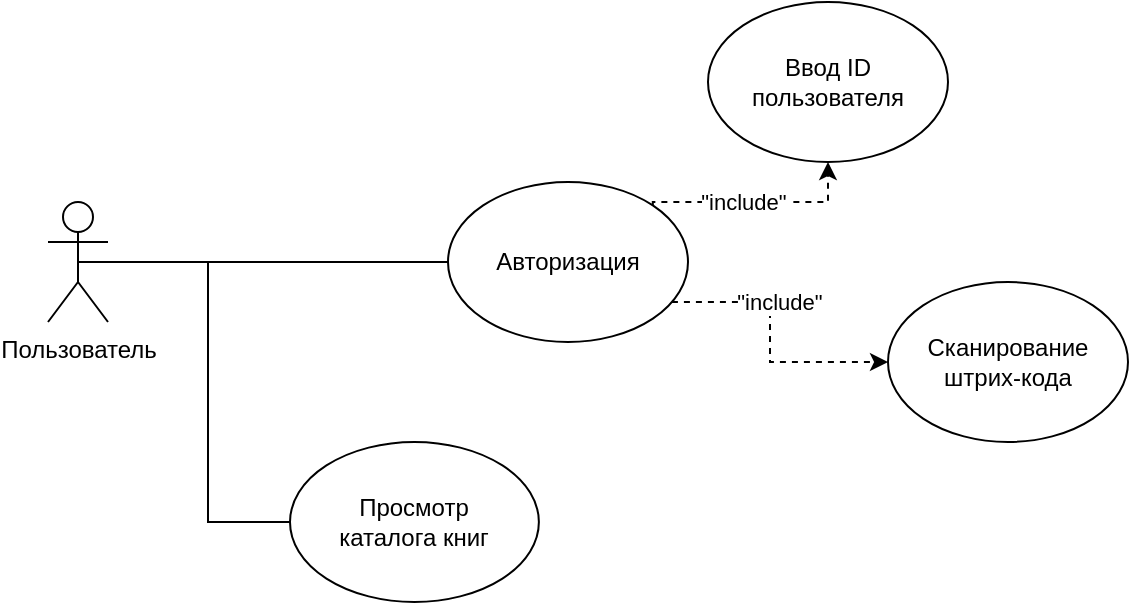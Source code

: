 <mxfile pages="1">
    <diagram id="R2lEEEUBdFMjLlhIrx00" name="Page-1">
        <mxGraphModel dx="874" dy="667" grid="1" gridSize="10" guides="1" tooltips="1" connect="1" arrows="1" fold="1" page="1" pageScale="1" pageWidth="850" pageHeight="1100" math="0" shadow="0">
            <root>
                <mxCell id="0"/>
                <mxCell id="1" parent="0"/>
                <mxCell id="macZc3DusFHGocfkwywF-16" style="edgeStyle=orthogonalEdgeStyle;rounded=0;orthogonalLoop=1;jettySize=auto;html=1;entryX=0;entryY=0.5;entryDx=0;entryDy=0;endArrow=none;endFill=0;exitX=0.5;exitY=0.5;exitDx=0;exitDy=0;exitPerimeter=0;" parent="1" source="macZc3DusFHGocfkwywF-1" target="macZc3DusFHGocfkwywF-11" edge="1">
                    <mxGeometry relative="1" as="geometry">
                        <Array as="points">
                            <mxPoint x="330" y="630"/>
                            <mxPoint x="330" y="630"/>
                        </Array>
                    </mxGeometry>
                </mxCell>
                <mxCell id="macZc3DusFHGocfkwywF-20" style="edgeStyle=orthogonalEdgeStyle;rounded=0;orthogonalLoop=1;jettySize=auto;html=1;entryX=0;entryY=0.5;entryDx=0;entryDy=0;exitX=0.5;exitY=0.5;exitDx=0;exitDy=0;exitPerimeter=0;endArrow=none;endFill=0;" parent="1" source="macZc3DusFHGocfkwywF-1" target="macZc3DusFHGocfkwywF-14" edge="1">
                    <mxGeometry relative="1" as="geometry">
                        <Array as="points">
                            <mxPoint x="260" y="630"/>
                            <mxPoint x="260" y="760"/>
                        </Array>
                    </mxGeometry>
                </mxCell>
                <mxCell id="macZc3DusFHGocfkwywF-1" value="Пользователь" style="shape=umlActor;verticalLabelPosition=bottom;verticalAlign=top;html=1;outlineConnect=0;" parent="1" vertex="1">
                    <mxGeometry x="180" y="600" width="30" height="60" as="geometry"/>
                </mxCell>
                <mxCell id="macZc3DusFHGocfkwywF-5" value="Ввод ID пользователя" style="ellipse;whiteSpace=wrap;html=1;" parent="1" vertex="1">
                    <mxGeometry x="510" y="500" width="120" height="80" as="geometry"/>
                </mxCell>
                <mxCell id="macZc3DusFHGocfkwywF-6" value="Сканирование штрих-кода " style="ellipse;whiteSpace=wrap;html=1;" parent="1" vertex="1">
                    <mxGeometry x="600" y="640" width="120" height="80" as="geometry"/>
                </mxCell>
                <mxCell id="macZc3DusFHGocfkwywF-17" style="edgeStyle=orthogonalEdgeStyle;rounded=0;orthogonalLoop=1;jettySize=auto;html=1;exitX=1;exitY=0;exitDx=0;exitDy=0;entryX=0.5;entryY=1;entryDx=0;entryDy=0;dashed=1;" parent="1" source="macZc3DusFHGocfkwywF-11" target="macZc3DusFHGocfkwywF-5" edge="1">
                    <mxGeometry relative="1" as="geometry">
                        <Array as="points">
                            <mxPoint x="482" y="600"/>
                            <mxPoint x="570" y="600"/>
                        </Array>
                    </mxGeometry>
                </mxCell>
                <mxCell id="macZc3DusFHGocfkwywF-25" value="&quot;include&quot;&amp;nbsp;" style="edgeLabel;html=1;align=center;verticalAlign=middle;resizable=0;points=[];" parent="macZc3DusFHGocfkwywF-17" vertex="1" connectable="0">
                    <mxGeometry x="0.092" y="-3" relative="1" as="geometry">
                        <mxPoint x="-11" y="-3" as="offset"/>
                    </mxGeometry>
                </mxCell>
                <mxCell id="macZc3DusFHGocfkwywF-18" style="edgeStyle=orthogonalEdgeStyle;rounded=0;orthogonalLoop=1;jettySize=auto;html=1;entryX=0;entryY=0.5;entryDx=0;entryDy=0;dashed=1;" parent="1" source="macZc3DusFHGocfkwywF-11" target="macZc3DusFHGocfkwywF-6" edge="1">
                    <mxGeometry relative="1" as="geometry">
                        <mxPoint x="480" y="720" as="sourcePoint"/>
                        <Array as="points">
                            <mxPoint x="541" y="650"/>
                            <mxPoint x="541" y="680"/>
                        </Array>
                    </mxGeometry>
                </mxCell>
                <mxCell id="macZc3DusFHGocfkwywF-24" value="&quot;include&quot;&amp;nbsp;" style="edgeLabel;html=1;align=center;verticalAlign=middle;resizable=0;points=[];" parent="macZc3DusFHGocfkwywF-18" vertex="1" connectable="0">
                    <mxGeometry x="-0.402" y="3" relative="1" as="geometry">
                        <mxPoint x="13" y="3" as="offset"/>
                    </mxGeometry>
                </mxCell>
                <mxCell id="macZc3DusFHGocfkwywF-11" value="Авторизация" style="ellipse;whiteSpace=wrap;html=1;" parent="1" vertex="1">
                    <mxGeometry x="380" y="590" width="120" height="80" as="geometry"/>
                </mxCell>
                <mxCell id="macZc3DusFHGocfkwywF-14" value="Просмотр&lt;br&gt;каталога книг" style="ellipse;whiteSpace=wrap;html=1;" parent="1" vertex="1">
                    <mxGeometry x="301" y="720" width="124.44" height="80" as="geometry"/>
                </mxCell>
            </root>
        </mxGraphModel>
    </diagram>
</mxfile>